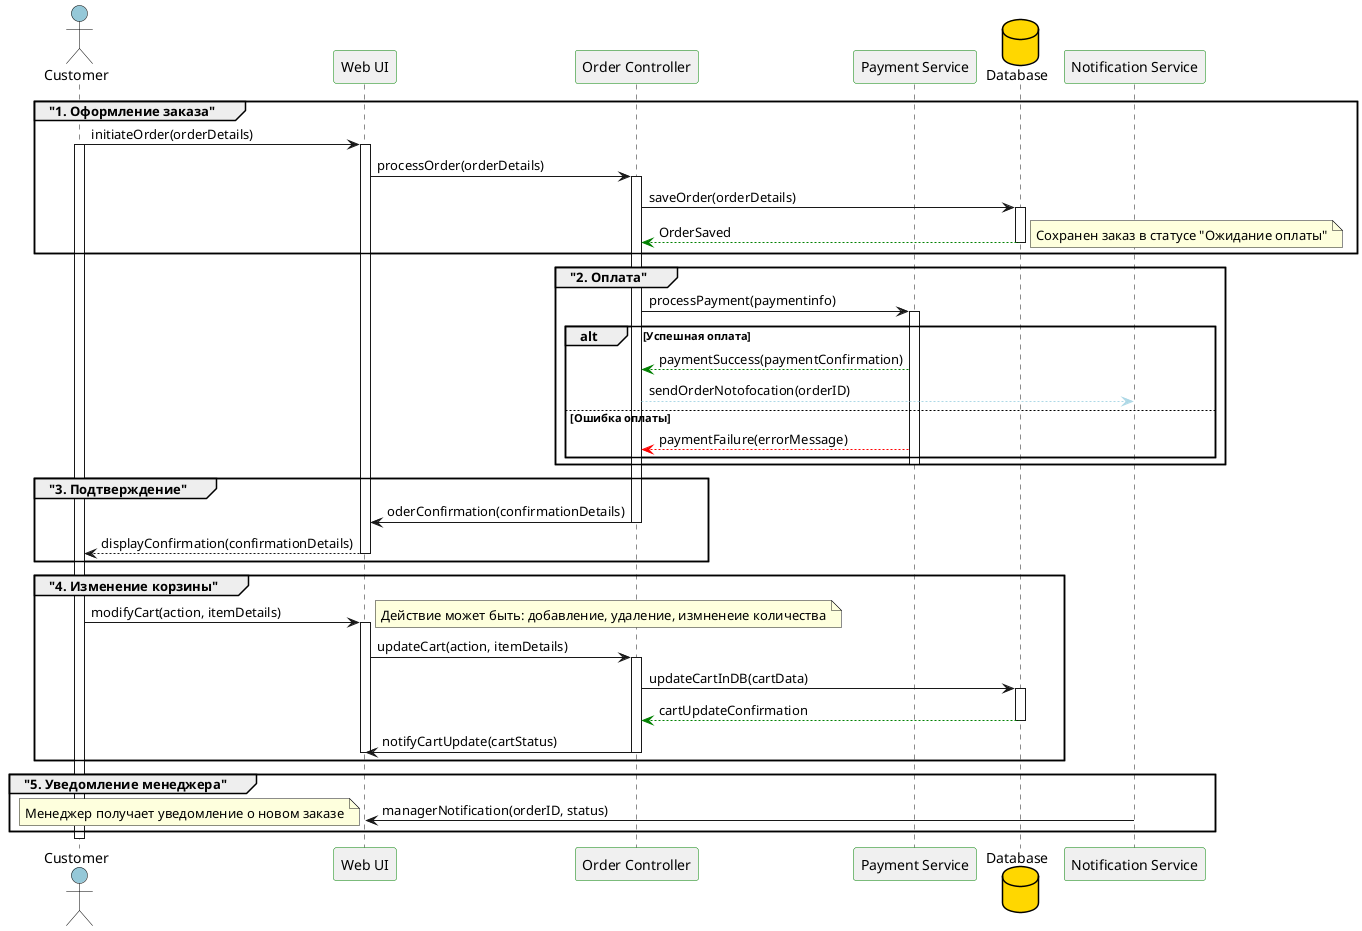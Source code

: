 @startuml Homework
skinparam actor {
    BackgroundColor #95C8D8
    borderColor Black
}
skinparam participant {
    BackgroundColor #F0F0F0
    borderColor Green
}
skinparam database {
    BackgroundColor #FFD700
    borderColor Black
}
actor Customer as C
participant "Web UI" as UI
participant "Order Controller" as OC
participant "Payment Service" as PS
database "Database" as DB
participant "Notification Service" as NS

group "1. Оформление заказа"
C -> UI : initiateOrder(orderDetails)
activate C
activate UI
UI -> OC : processOrder(orderDetails)
activate OC
OC -> DB : saveOrder(orderDetails)
activate DB
DB -[#green]-> OC : OrderSaved
deactivate DB
note right : Сохранен заказ в статусе "Ожидание оплаты"
end

group "2. Оплата"
OC -> PS : processPayment(paymentinfo)
activate PS
alt Успешная оплата
PS -[#green]-> OC : paymentSuccess(paymentConfirmation) 
OC -[#lightblue]-> NS : sendOrderNotofocation(orderID)
else Ошибка оплаты
PS -[#Red]-> OC : paymentFailure(errorMessage) 
end alt
deactivate PS
end

group "3. Подтверждение"
OC -> UI : oderConfirmation(confirmationDetails)
deactivate OC
UI --> C : displayConfirmation(confirmationDetails)
deactivate UI
end

group "4. Изменение корзины"
C -> UI : modifyCart(action, itemDetails)
note right : Действие может быть: добавление, удаление, измненеие количества
activate UI
UI -> OC : updateCart(action, itemDetails)
activate OC
OC -> DB : updateCartInDB(cartData)
activate DB
DB -[#green]-> OC : cartUpdateConfirmation
deactivate DB
OC -> UI : notifyCartUpdate(cartStatus)
deactivate OC
deactivate UI
end

group "5. Уведомление менеджера"
NS -> UI : managerNotification(orderID, status)
note left : Менеджер получает уведомление о новом заказе
end
deactivate C

@enduml